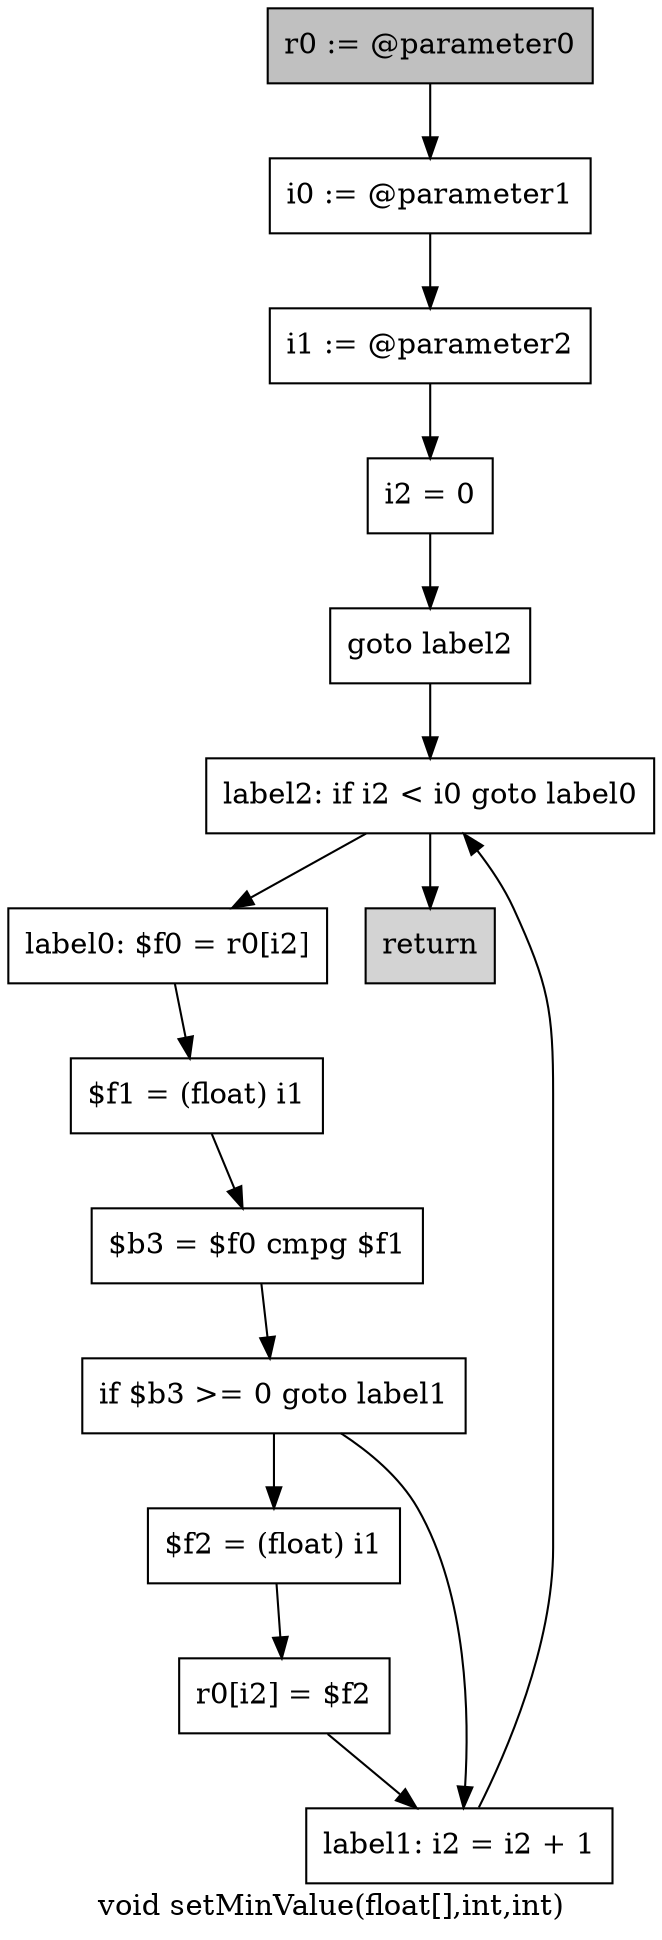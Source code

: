 digraph "void setMinValue(float[],int,int)" {
    label="void setMinValue(float[],int,int)";
    node [shape=box];
    "0" [style=filled,fillcolor=gray,label="r0 := @parameter0",];
    "1" [label="i0 := @parameter1",];
    "0"->"1";
    "2" [label="i1 := @parameter2",];
    "1"->"2";
    "3" [label="i2 = 0",];
    "2"->"3";
    "4" [label="goto label2",];
    "3"->"4";
    "12" [label="label2: if i2 < i0 goto label0",];
    "4"->"12";
    "5" [label="label0: $f0 = r0[i2]",];
    "6" [label="$f1 = (float) i1",];
    "5"->"6";
    "7" [label="$b3 = $f0 cmpg $f1",];
    "6"->"7";
    "8" [label="if $b3 >= 0 goto label1",];
    "7"->"8";
    "9" [label="$f2 = (float) i1",];
    "8"->"9";
    "11" [label="label1: i2 = i2 + 1",];
    "8"->"11";
    "10" [label="r0[i2] = $f2",];
    "9"->"10";
    "10"->"11";
    "11"->"12";
    "12"->"5";
    "13" [style=filled,fillcolor=lightgray,label="return",];
    "12"->"13";
}
